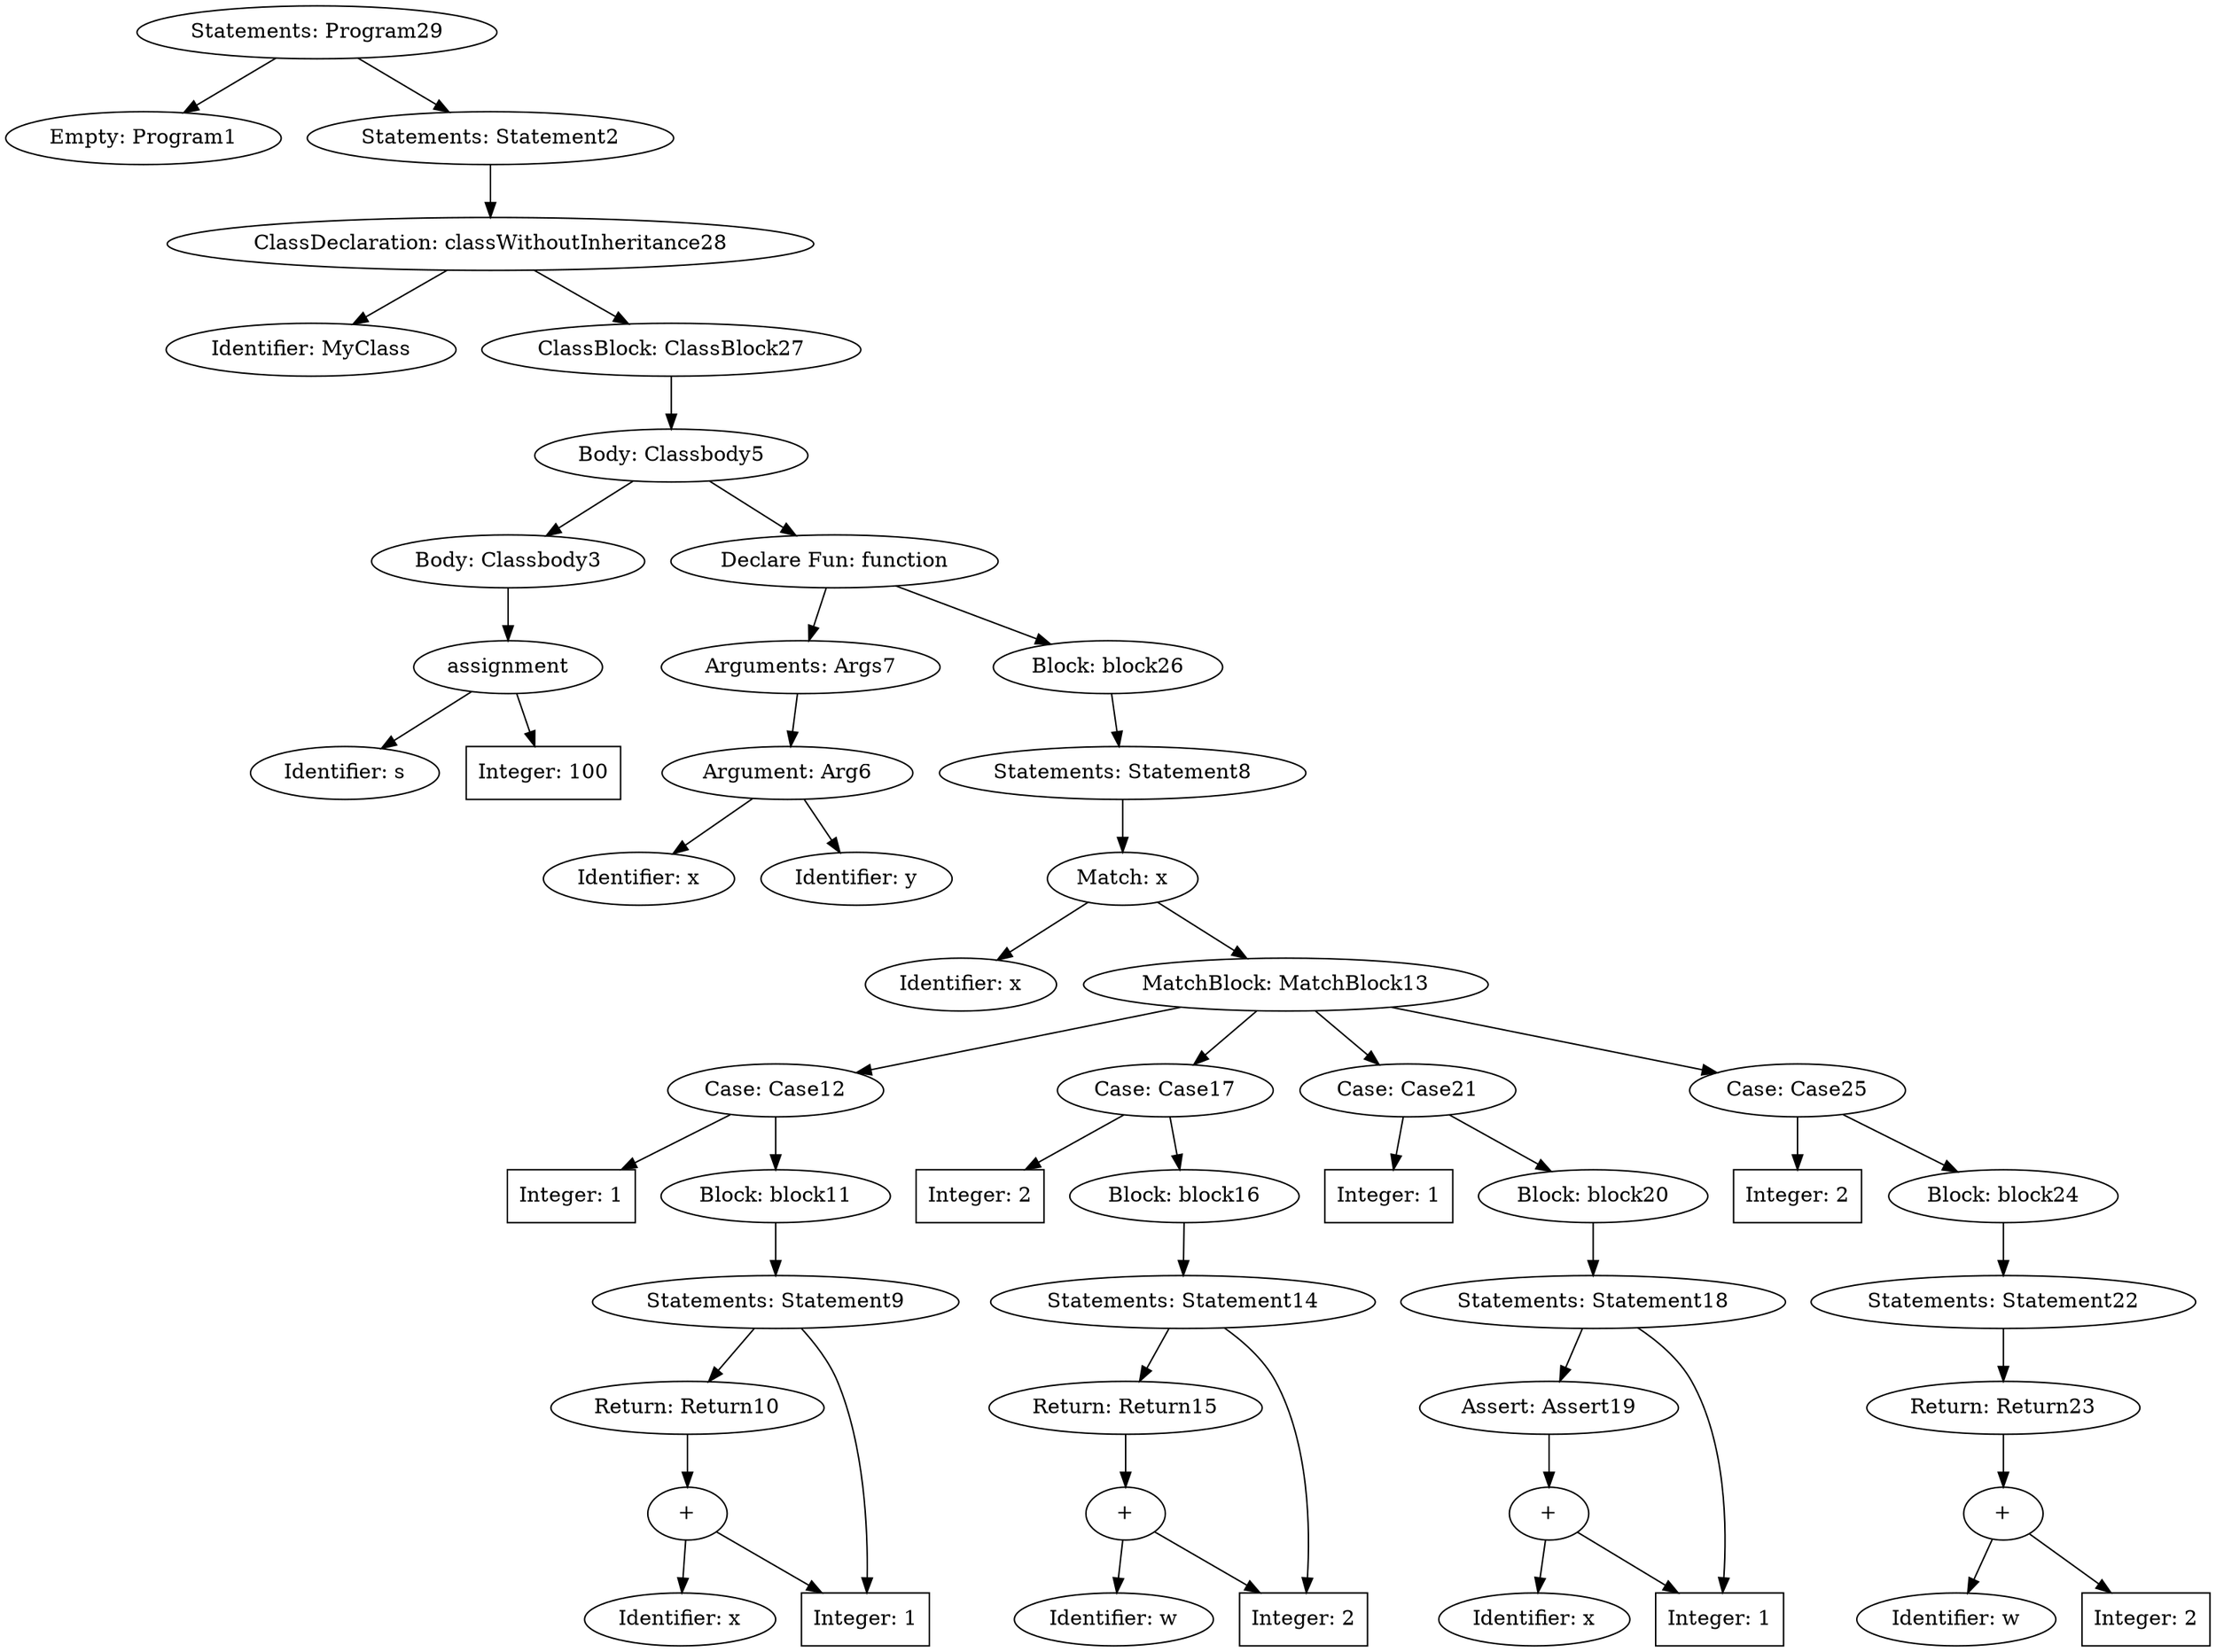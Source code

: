 digraph G {
	Program29 [label="Statements: Program29"]
	Program29 -> Program1;
	Program1 [label="Empty: Program1"]
	Program29 -> Statement2;
	Statement2 [label="Statements: Statement2"]
	Statement2 -> classWithoutInheritance28;
	classWithoutInheritance28 [label="ClassDeclaration: classWithoutInheritance28"]
	classWithoutInheritance28 -> IDENTIFIER0;
	IDENTIFIER0 [label="Identifier: MyClass"]
	classWithoutInheritance28 -> ClassBlock27;
	ClassBlock27 [label="ClassBlock: ClassBlock27"]
	ClassBlock27 -> Classbody5;
	Classbody5 [label="Body: Classbody5"]
	Classbody5 -> Classbody3;
	Classbody3 [label="Body: Classbody3"]
	Classbody3 -> assignment4;
	assignment4 [label="assignment"]
	assignment4 -> IDENTIFIER1;
	IDENTIFIER1 [label="Identifier: s"]
	assignment4 -> INTEGER2;
	INTEGER2 [shape=box,label="Integer: 100"]
	Classbody5 -> function;
	function [label="Declare Fun: function"]
	function -> Args7;
	Args7 [label="Arguments: Args7"]
	Args7 -> Arg6;
	Arg6 [label="Argument: Arg6"]
	Arg6 -> IDENTIFIER4;
	IDENTIFIER4 [label="Identifier: x"]
	Arg6 -> IDENTIFIER5;
	IDENTIFIER5 [label="Identifier: y"]
	function -> block26;
	block26 [label="Block: block26"]
	block26 -> Statement8;
	Statement8 [label="Statements: Statement8"]
	Statement8 -> x;
	x [label="Match: x"]
	x -> IDENTIFIER6;
	IDENTIFIER6 [label="Identifier: x"]
	x -> MatchBlock13;
	MatchBlock13 [label="MatchBlock: MatchBlock13"]
	MatchBlock13 -> Case12;
	Case12 [label="Case: Case12"]
	Case12 -> INTEGER7;
	INTEGER7 [shape=box,label="Integer: 1"]
	Case12 -> block11;
	block11 [label="Block: block11"]
	block11 -> Statement9;
	Statement9 [label="Statements: Statement9"]
	Statement9 -> Return10;
	Return10 [label="Return: Return10"]
	Return10 -> BinaryExpression_IDENTIFIER8PLUSINTEGER9;
	BinaryExpression_IDENTIFIER8PLUSINTEGER9 [label="+"]
	BinaryExpression_IDENTIFIER8PLUSINTEGER9 -> IDENTIFIER8;
	IDENTIFIER8 [label="Identifier: x"]
	BinaryExpression_IDENTIFIER8PLUSINTEGER9 -> INTEGER9;
	INTEGER9 [shape=box,label="Integer: 1"]
	Statement9 -> INTEGER9;
	INTEGER9 [shape=box,label="Integer: 1"]
	MatchBlock13 -> Case17;
	Case17 [label="Case: Case17"]
	Case17 -> INTEGER10;
	INTEGER10 [shape=box,label="Integer: 2"]
	Case17 -> block16;
	block16 [label="Block: block16"]
	block16 -> Statement14;
	Statement14 [label="Statements: Statement14"]
	Statement14 -> Return15;
	Return15 [label="Return: Return15"]
	Return15 -> BinaryExpression_IDENTIFIER11PLUSINTEGER12;
	BinaryExpression_IDENTIFIER11PLUSINTEGER12 [label="+"]
	BinaryExpression_IDENTIFIER11PLUSINTEGER12 -> IDENTIFIER11;
	IDENTIFIER11 [label="Identifier: w"]
	BinaryExpression_IDENTIFIER11PLUSINTEGER12 -> INTEGER12;
	INTEGER12 [shape=box,label="Integer: 2"]
	Statement14 -> INTEGER12;
	INTEGER12 [shape=box,label="Integer: 2"]
	MatchBlock13 -> Case21;
	Case21 [label="Case: Case21"]
	Case21 -> INTEGER13;
	INTEGER13 [shape=box,label="Integer: 1"]
	Case21 -> block20;
	block20 [label="Block: block20"]
	block20 -> Statement18;
	Statement18 [label="Statements: Statement18"]
	Statement18 -> Assert19;
	Assert19 [label="Assert: Assert19"]
	Assert19 -> BinaryExpression_IDENTIFIER14PLUSINTEGER15;
	BinaryExpression_IDENTIFIER14PLUSINTEGER15 [label="+"]
	BinaryExpression_IDENTIFIER14PLUSINTEGER15 -> IDENTIFIER14;
	IDENTIFIER14 [label="Identifier: x"]
	BinaryExpression_IDENTIFIER14PLUSINTEGER15 -> INTEGER15;
	INTEGER15 [shape=box,label="Integer: 1"]
	Statement18 -> INTEGER15;
	INTEGER15 [shape=box,label="Integer: 1"]
	MatchBlock13 -> Case25;
	Case25 [label="Case: Case25"]
	Case25 -> INTEGER16;
	INTEGER16 [shape=box,label="Integer: 2"]
	Case25 -> block24;
	block24 [label="Block: block24"]
	block24 -> Statement22;
	Statement22 [label="Statements: Statement22"]
	Statement22 -> Return23;
	Return23 [label="Return: Return23"]
	Return23 -> BinaryExpression_IDENTIFIER17PLUSINTEGER18;
	BinaryExpression_IDENTIFIER17PLUSINTEGER18 [label="+"]
	BinaryExpression_IDENTIFIER17PLUSINTEGER18 -> IDENTIFIER17;
	IDENTIFIER17 [label="Identifier: w"]
	BinaryExpression_IDENTIFIER17PLUSINTEGER18 -> INTEGER18;
	INTEGER18 [shape=box,label="Integer: 2"]
}
